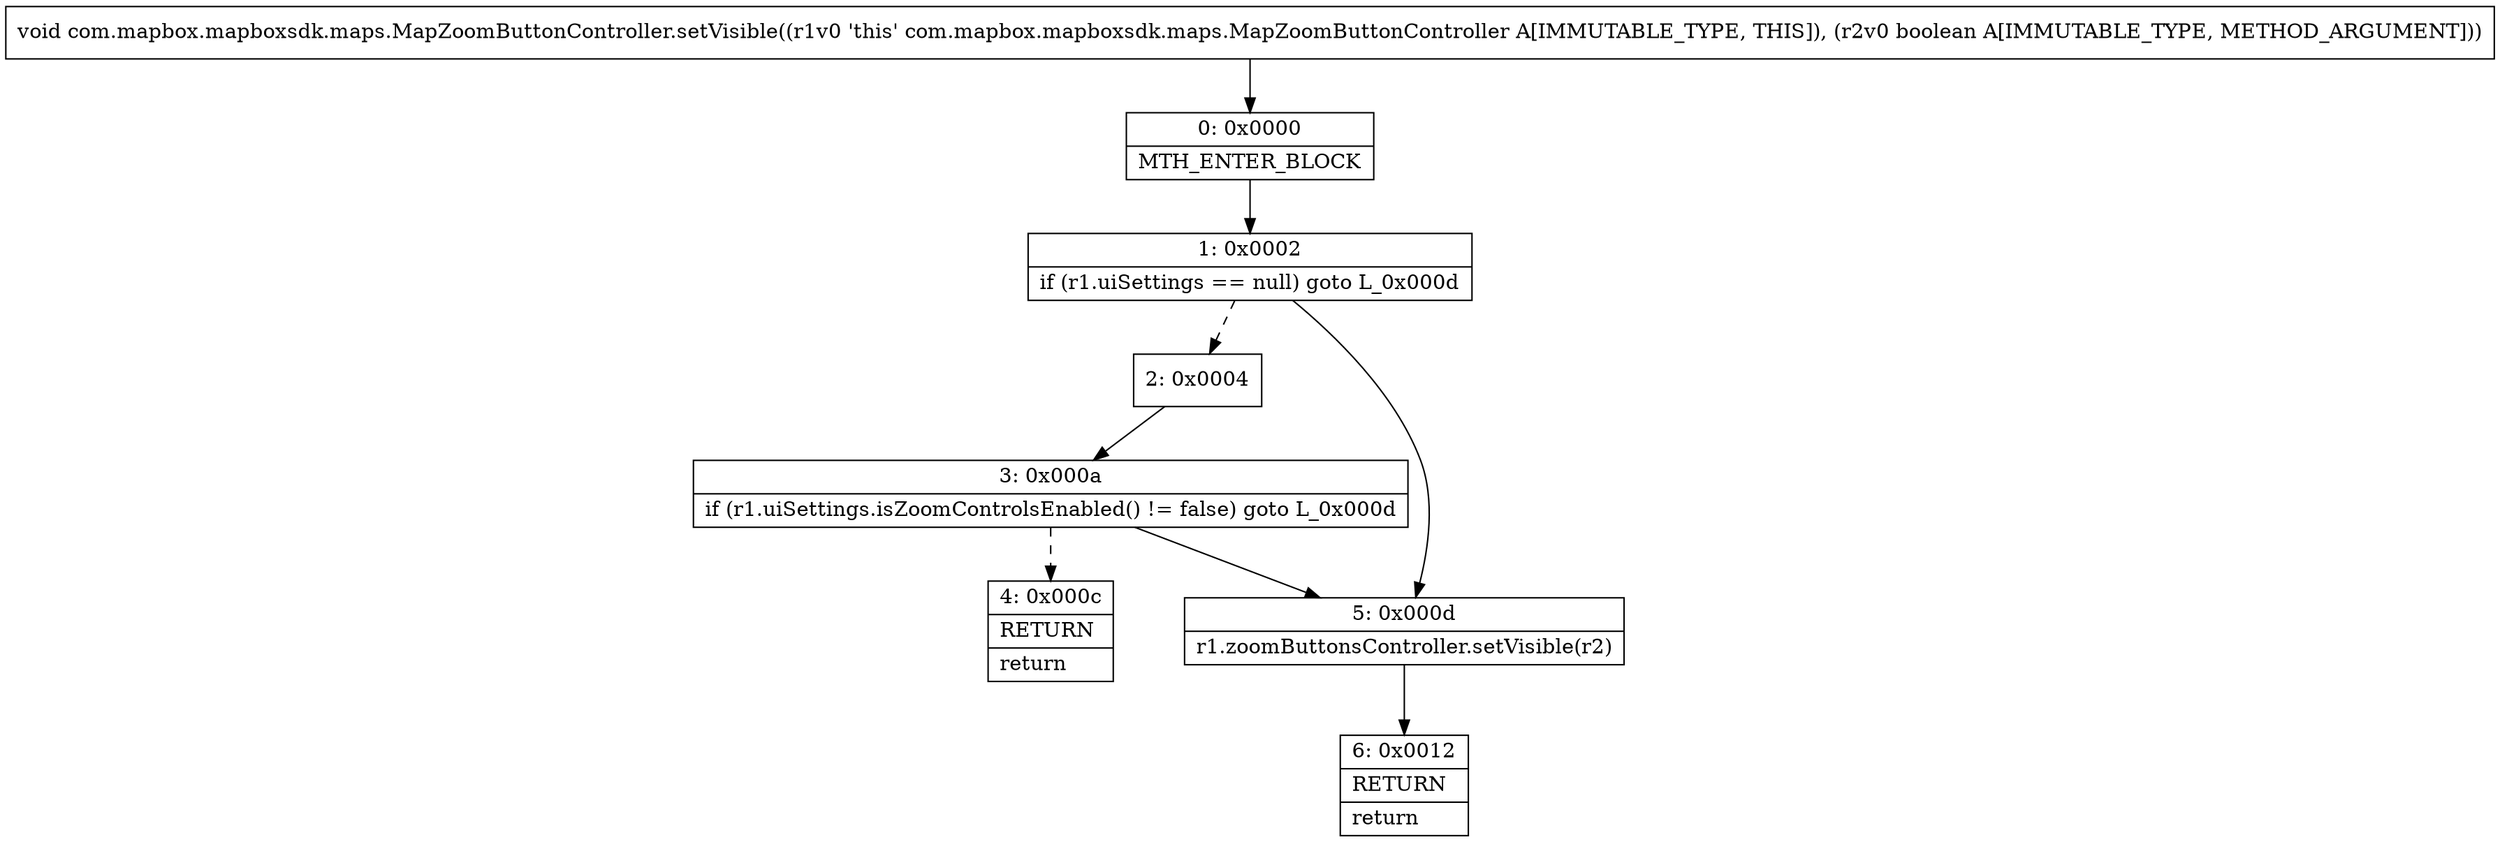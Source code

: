 digraph "CFG forcom.mapbox.mapboxsdk.maps.MapZoomButtonController.setVisible(Z)V" {
Node_0 [shape=record,label="{0\:\ 0x0000|MTH_ENTER_BLOCK\l}"];
Node_1 [shape=record,label="{1\:\ 0x0002|if (r1.uiSettings == null) goto L_0x000d\l}"];
Node_2 [shape=record,label="{2\:\ 0x0004}"];
Node_3 [shape=record,label="{3\:\ 0x000a|if (r1.uiSettings.isZoomControlsEnabled() != false) goto L_0x000d\l}"];
Node_4 [shape=record,label="{4\:\ 0x000c|RETURN\l|return\l}"];
Node_5 [shape=record,label="{5\:\ 0x000d|r1.zoomButtonsController.setVisible(r2)\l}"];
Node_6 [shape=record,label="{6\:\ 0x0012|RETURN\l|return\l}"];
MethodNode[shape=record,label="{void com.mapbox.mapboxsdk.maps.MapZoomButtonController.setVisible((r1v0 'this' com.mapbox.mapboxsdk.maps.MapZoomButtonController A[IMMUTABLE_TYPE, THIS]), (r2v0 boolean A[IMMUTABLE_TYPE, METHOD_ARGUMENT])) }"];
MethodNode -> Node_0;
Node_0 -> Node_1;
Node_1 -> Node_2[style=dashed];
Node_1 -> Node_5;
Node_2 -> Node_3;
Node_3 -> Node_4[style=dashed];
Node_3 -> Node_5;
Node_5 -> Node_6;
}

